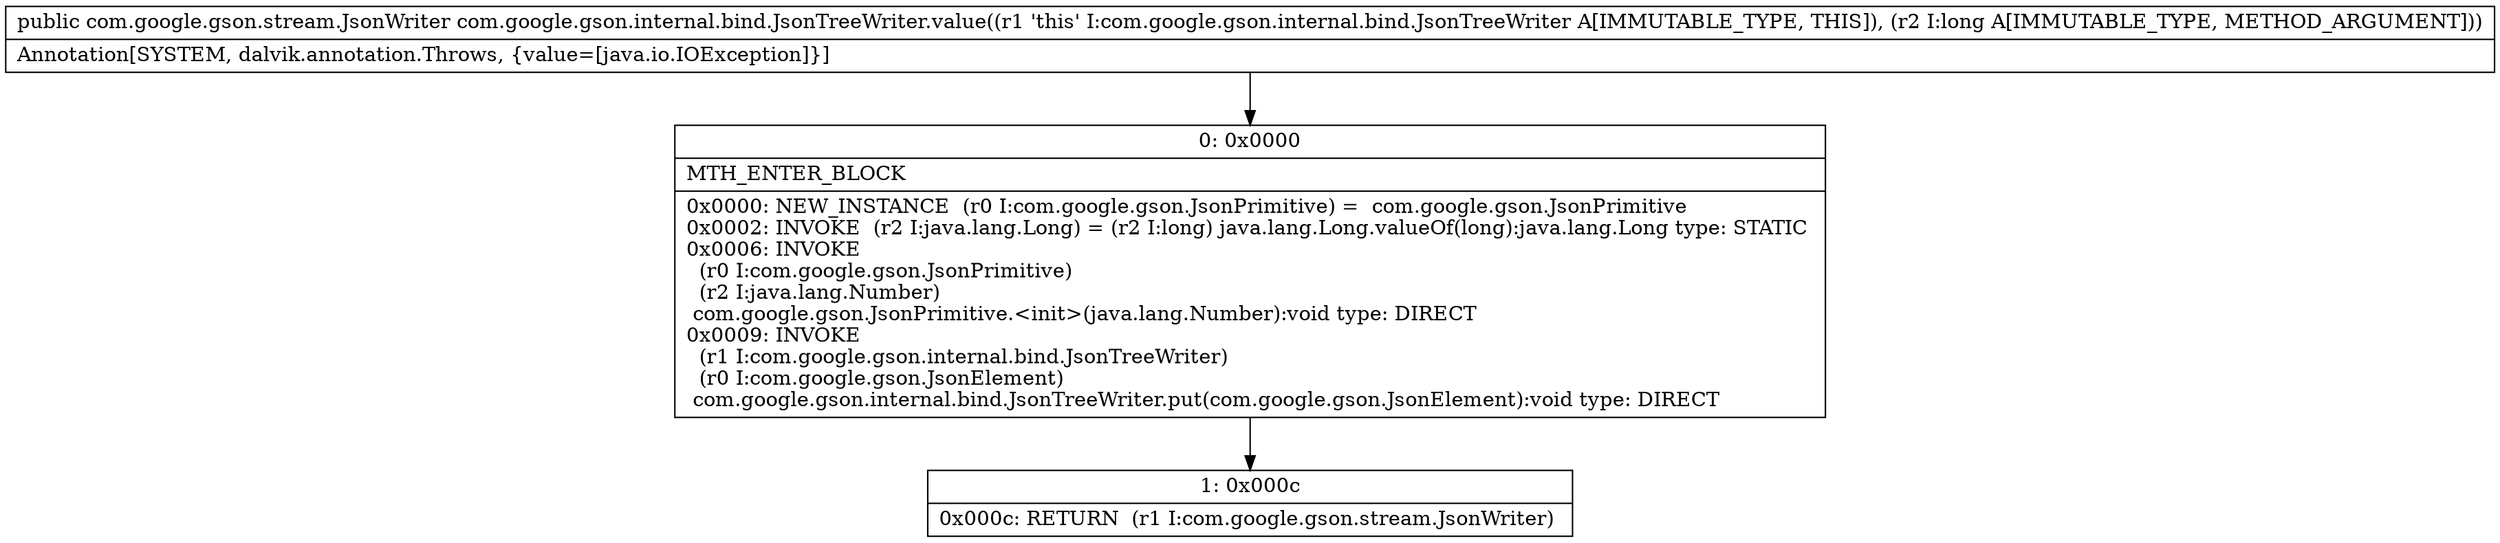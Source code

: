digraph "CFG forcom.google.gson.internal.bind.JsonTreeWriter.value(J)Lcom\/google\/gson\/stream\/JsonWriter;" {
Node_0 [shape=record,label="{0\:\ 0x0000|MTH_ENTER_BLOCK\l|0x0000: NEW_INSTANCE  (r0 I:com.google.gson.JsonPrimitive) =  com.google.gson.JsonPrimitive \l0x0002: INVOKE  (r2 I:java.lang.Long) = (r2 I:long) java.lang.Long.valueOf(long):java.lang.Long type: STATIC \l0x0006: INVOKE  \l  (r0 I:com.google.gson.JsonPrimitive)\l  (r2 I:java.lang.Number)\l com.google.gson.JsonPrimitive.\<init\>(java.lang.Number):void type: DIRECT \l0x0009: INVOKE  \l  (r1 I:com.google.gson.internal.bind.JsonTreeWriter)\l  (r0 I:com.google.gson.JsonElement)\l com.google.gson.internal.bind.JsonTreeWriter.put(com.google.gson.JsonElement):void type: DIRECT \l}"];
Node_1 [shape=record,label="{1\:\ 0x000c|0x000c: RETURN  (r1 I:com.google.gson.stream.JsonWriter) \l}"];
MethodNode[shape=record,label="{public com.google.gson.stream.JsonWriter com.google.gson.internal.bind.JsonTreeWriter.value((r1 'this' I:com.google.gson.internal.bind.JsonTreeWriter A[IMMUTABLE_TYPE, THIS]), (r2 I:long A[IMMUTABLE_TYPE, METHOD_ARGUMENT]))  | Annotation[SYSTEM, dalvik.annotation.Throws, \{value=[java.io.IOException]\}]\l}"];
MethodNode -> Node_0;
Node_0 -> Node_1;
}

